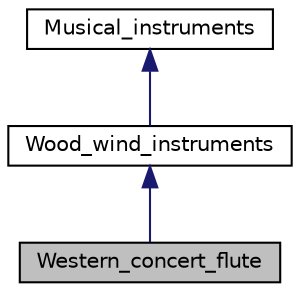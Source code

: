 digraph "Western_concert_flute"
{
  edge [fontname="Helvetica",fontsize="10",labelfontname="Helvetica",labelfontsize="10"];
  node [fontname="Helvetica",fontsize="10",shape=record];
  Node1 [label="Western_concert_flute",height=0.2,width=0.4,color="black", fillcolor="grey75", style="filled", fontcolor="black"];
  Node2 -> Node1 [dir="back",color="midnightblue",fontsize="10",style="solid",fontname="Helvetica"];
  Node2 [label="Wood_wind_instruments",height=0.2,width=0.4,color="black", fillcolor="white", style="filled",URL="$classWood__wind__instruments.html",tooltip="Abstract derived class that virtually inherites from musical_instruments base class, representing wood wind instruments. "];
  Node3 -> Node2 [dir="back",color="midnightblue",fontsize="10",style="solid",fontname="Helvetica"];
  Node3 [label="Musical_instruments",height=0.2,width=0.4,color="black", fillcolor="white", style="filled",URL="$classMusical__instruments.html",tooltip="Abstract base class representing any kind of musical instrument. "];
}
